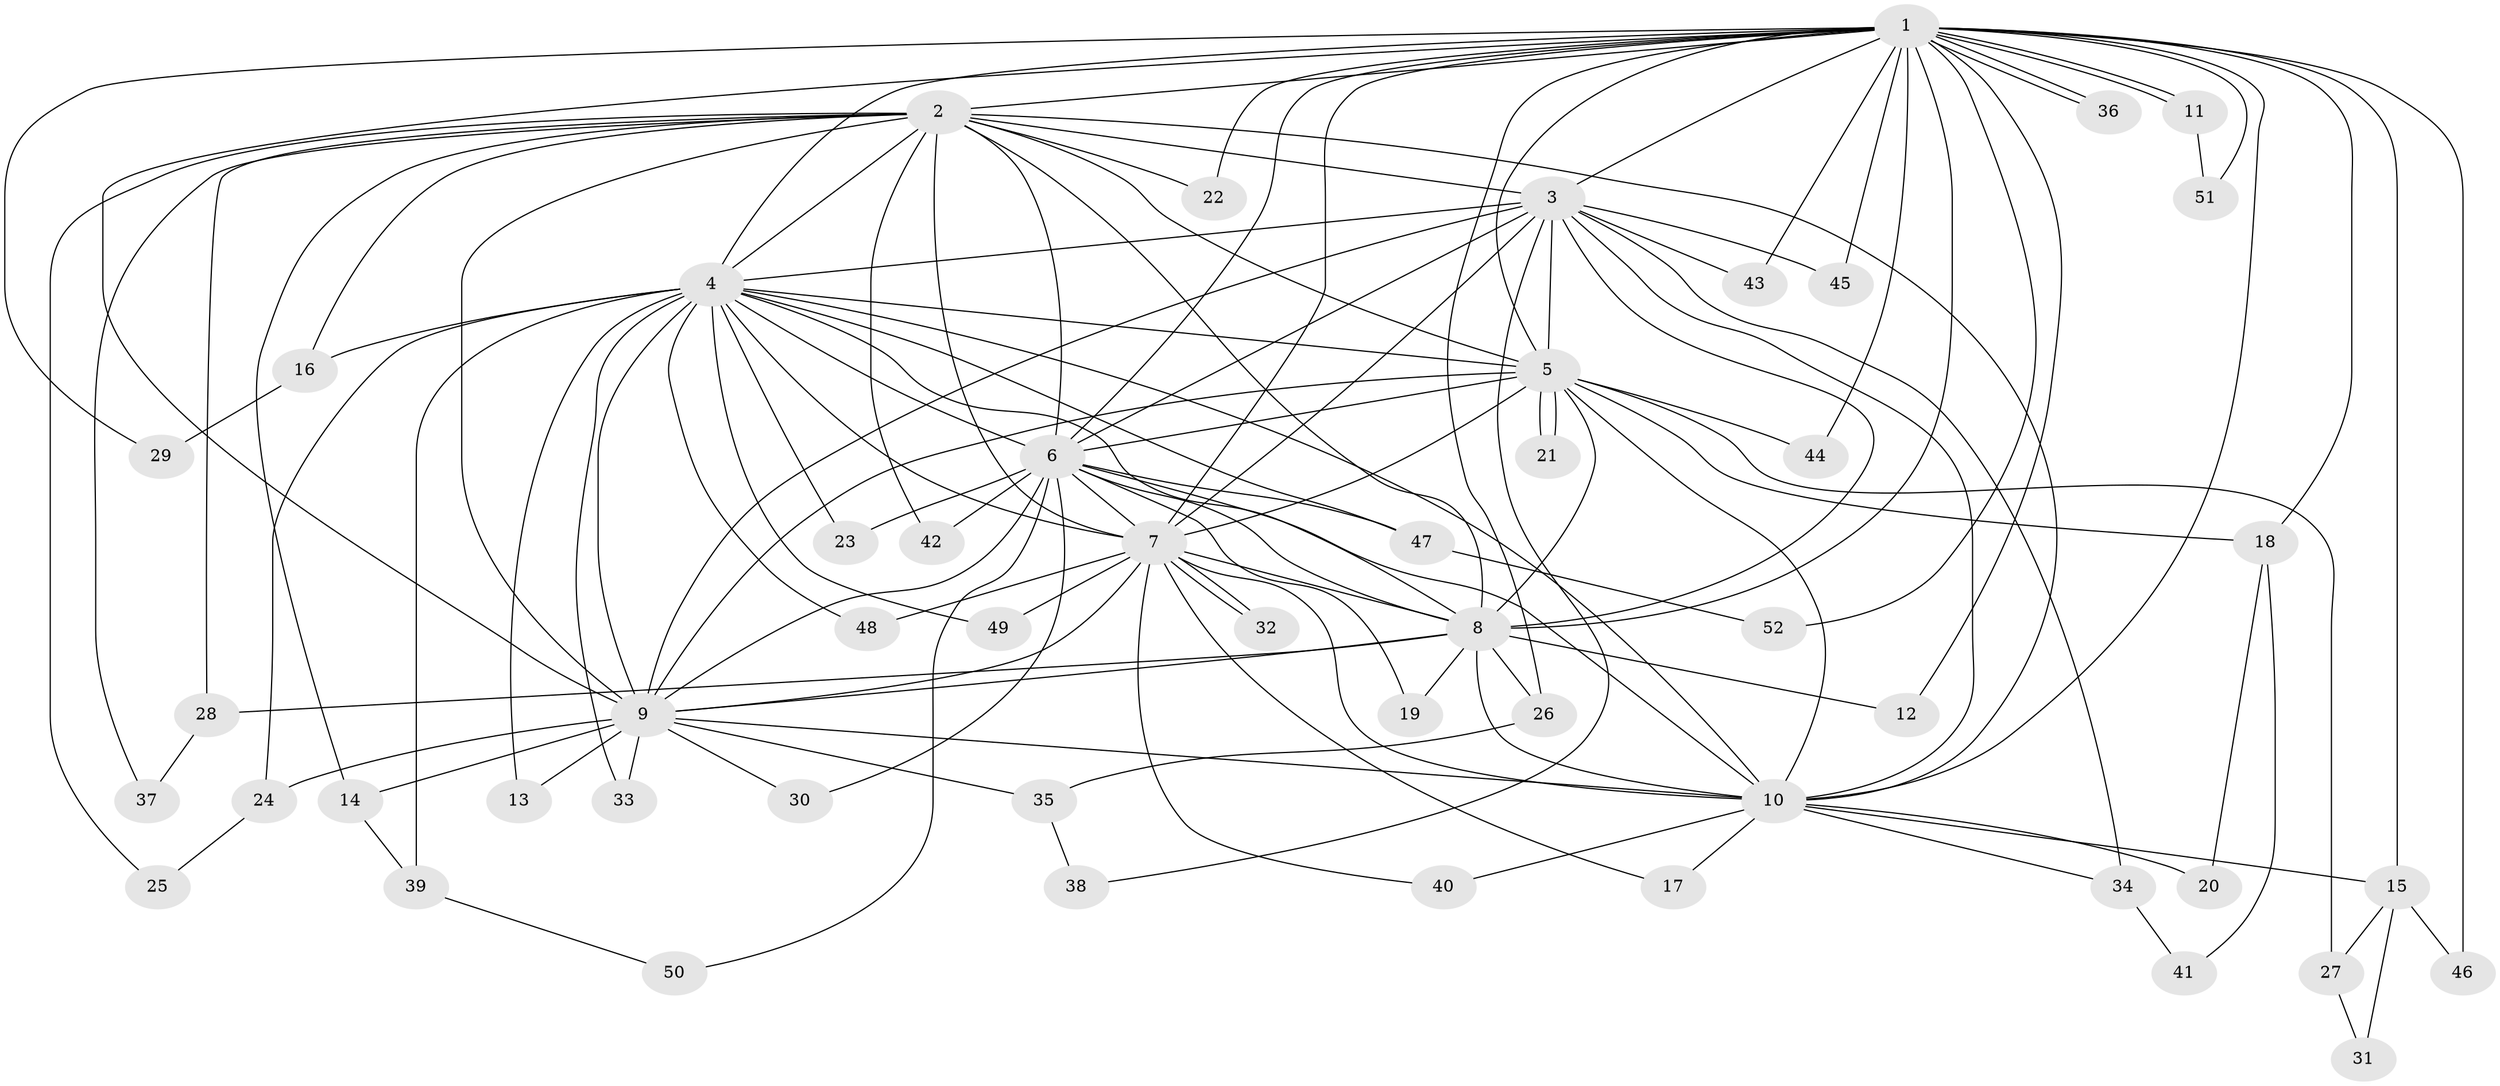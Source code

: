// Generated by graph-tools (version 1.1) at 2025/25/03/09/25 03:25:37]
// undirected, 52 vertices, 129 edges
graph export_dot {
graph [start="1"]
  node [color=gray90,style=filled];
  1;
  2;
  3;
  4;
  5;
  6;
  7;
  8;
  9;
  10;
  11;
  12;
  13;
  14;
  15;
  16;
  17;
  18;
  19;
  20;
  21;
  22;
  23;
  24;
  25;
  26;
  27;
  28;
  29;
  30;
  31;
  32;
  33;
  34;
  35;
  36;
  37;
  38;
  39;
  40;
  41;
  42;
  43;
  44;
  45;
  46;
  47;
  48;
  49;
  50;
  51;
  52;
  1 -- 2;
  1 -- 3;
  1 -- 4;
  1 -- 5;
  1 -- 6;
  1 -- 7;
  1 -- 8;
  1 -- 9;
  1 -- 10;
  1 -- 11;
  1 -- 11;
  1 -- 12;
  1 -- 15;
  1 -- 18;
  1 -- 22;
  1 -- 26;
  1 -- 29;
  1 -- 36;
  1 -- 36;
  1 -- 43;
  1 -- 44;
  1 -- 45;
  1 -- 46;
  1 -- 51;
  1 -- 52;
  2 -- 3;
  2 -- 4;
  2 -- 5;
  2 -- 6;
  2 -- 7;
  2 -- 8;
  2 -- 9;
  2 -- 10;
  2 -- 14;
  2 -- 16;
  2 -- 22;
  2 -- 25;
  2 -- 28;
  2 -- 37;
  2 -- 42;
  3 -- 4;
  3 -- 5;
  3 -- 6;
  3 -- 7;
  3 -- 8;
  3 -- 9;
  3 -- 10;
  3 -- 34;
  3 -- 38;
  3 -- 43;
  3 -- 45;
  4 -- 5;
  4 -- 6;
  4 -- 7;
  4 -- 8;
  4 -- 9;
  4 -- 10;
  4 -- 13;
  4 -- 16;
  4 -- 23;
  4 -- 24;
  4 -- 33;
  4 -- 39;
  4 -- 47;
  4 -- 48;
  4 -- 49;
  5 -- 6;
  5 -- 7;
  5 -- 8;
  5 -- 9;
  5 -- 10;
  5 -- 18;
  5 -- 21;
  5 -- 21;
  5 -- 27;
  5 -- 44;
  6 -- 7;
  6 -- 8;
  6 -- 9;
  6 -- 10;
  6 -- 19;
  6 -- 23;
  6 -- 30;
  6 -- 42;
  6 -- 47;
  6 -- 50;
  7 -- 8;
  7 -- 9;
  7 -- 10;
  7 -- 17;
  7 -- 32;
  7 -- 32;
  7 -- 40;
  7 -- 48;
  7 -- 49;
  8 -- 9;
  8 -- 10;
  8 -- 12;
  8 -- 19;
  8 -- 26;
  8 -- 28;
  9 -- 10;
  9 -- 13;
  9 -- 14;
  9 -- 24;
  9 -- 30;
  9 -- 33;
  9 -- 35;
  10 -- 15;
  10 -- 17;
  10 -- 20;
  10 -- 34;
  10 -- 40;
  11 -- 51;
  14 -- 39;
  15 -- 27;
  15 -- 31;
  15 -- 46;
  16 -- 29;
  18 -- 20;
  18 -- 41;
  24 -- 25;
  26 -- 35;
  27 -- 31;
  28 -- 37;
  34 -- 41;
  35 -- 38;
  39 -- 50;
  47 -- 52;
}
